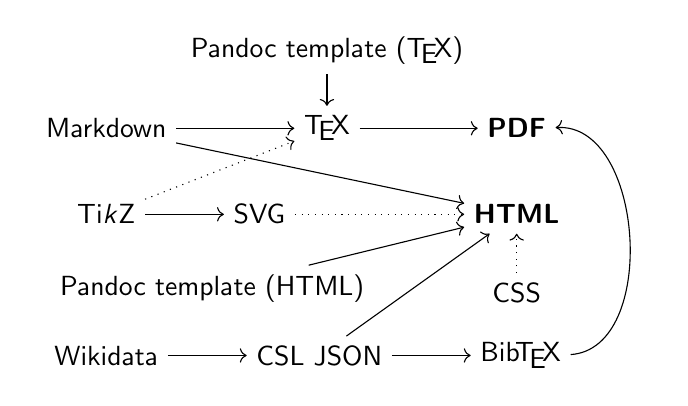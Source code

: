 \usetikzlibrary{positioning}
\begin{tikzpicture}[font=\sffamily]

\node (markdown) {Markdown};
\node [right=15mm of markdown] (tex) {\TeX};
\node [right=15mm of tex] (pdf) {\textbf{PDF}};

\node [below=6mm of markdown] (tikz) {Ti\textit{k}Z};
\node [right=of tikz] (svg) {SVG};
\node [below=6mm of pdf] (html) {\textbf{HTML}};

\node [below=13mm of tikz] (wikidata) {Wikidata};
\node [right=of wikidata] (csljson) {CSL JSON};
\node [right=of csljson] (bibtex) {Bib\negthinspace\TeX};

\node [above=4mm of tex] (textemplate) {Pandoc template (\TeX)};
\node [below=4mm of svg,xshift=-6mm] (htmltemplate) {Pandoc template (HTML)};
\node [below=5mm of html] (css) {CSS};

\draw[->] (markdown) to (tex);
\draw[->] (markdown) to (html);
\draw[->] (tex) to (pdf);
\draw[->] (tikz) to (svg);
\draw[dotted,->] (svg) to (html);
\draw[dotted,->] (css) to (html);
\draw[dotted,->] (tikz) to (tex);
\draw[->] (wikidata) to (csljson);
\draw[->] (textemplate) to (tex);
\draw[->] (htmltemplate) to (html);
\draw[->] (csljson) to (bibtex);
\draw[->,bend angle=90, bend right] (bibtex) to (pdf);
\draw[->] (csljson) to (html);

\end{tikzpicture}
